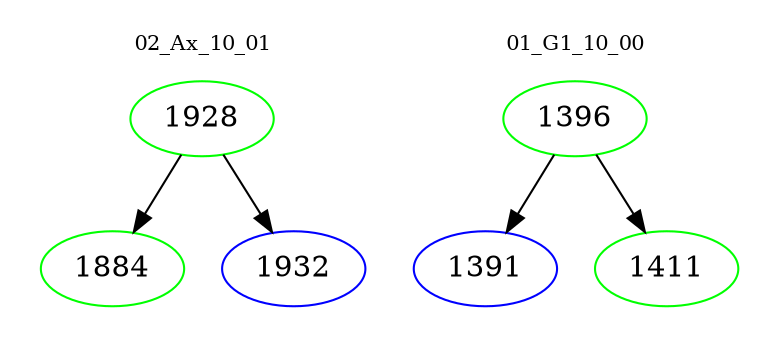 digraph{
subgraph cluster_0 {
color = white
label = "02_Ax_10_01";
fontsize=10;
T0_1928 [label="1928", color="green"]
T0_1928 -> T0_1884 [color="black"]
T0_1884 [label="1884", color="green"]
T0_1928 -> T0_1932 [color="black"]
T0_1932 [label="1932", color="blue"]
}
subgraph cluster_1 {
color = white
label = "01_G1_10_00";
fontsize=10;
T1_1396 [label="1396", color="green"]
T1_1396 -> T1_1391 [color="black"]
T1_1391 [label="1391", color="blue"]
T1_1396 -> T1_1411 [color="black"]
T1_1411 [label="1411", color="green"]
}
}
